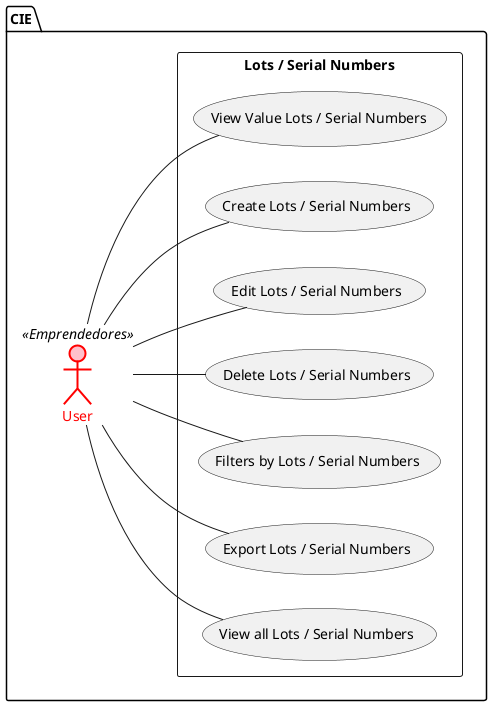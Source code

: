 @startuml Roles
left to right direction

package CIE {
    actor "User" as user <<Emprendedores>> #pink;line:red;line.bold;text:red

    rectangle "Lots / Serial Numbers" as lots {
        usecase "View Value Lots / Serial Numbers"
        usecase "Create Lots / Serial Numbers"
        usecase "Edit Lots / Serial Numbers"
        usecase "Delete Lots / Serial Numbers"
        usecase "Filters by Lots / Serial Numbers"
        usecase "Export Lots / Serial Numbers"
        usecase "View all Lots / Serial Numbers"
    }

    user -- (View Value Lots / Serial Numbers)
    user -- (Create Lots / Serial Numbers)
    user -- (Edit Lots / Serial Numbers)
    user -- (Delete Lots / Serial Numbers)
    user -- (Filters by Lots / Serial Numbers)
    user -- (Export Lots / Serial Numbers)
    user -- (View all Lots / Serial Numbers)
}


@enduml